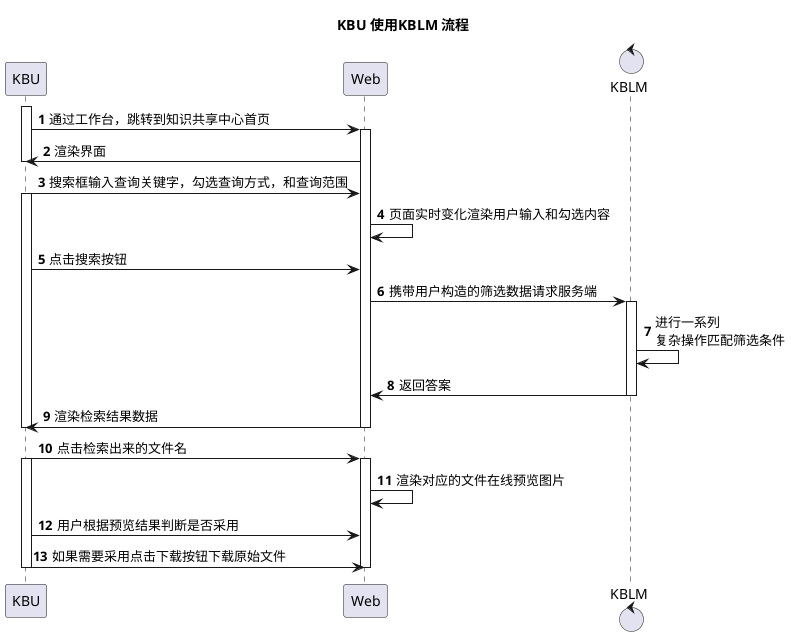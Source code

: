 @startuml
'https://plantuml.com/sequence-diagram
title KBU 使用KBLM 流程
autonumber
activate KBU
KBU -> Web: 通过工作台，跳转到知识共享中心首页
activate Web
Web -> KBU: 渲染界面
deactivate KBU
KBU -> Web: 搜索框输入查询关键字，勾选查询方式，和查询范围
activate KBU
control KBLM
Web -> Web: 页面实时变化渲染用户输入和勾选内容
KBU -> Web: 点击搜索按钮

Web -> KBLM: 携带用户构造的筛选数据请求服务端
activate KBLM
KBLM -> KBLM: 进行一系列\n复杂操作匹配筛选条件
KBLM -> Web: 返回答案
deactivate KBLM
Web -> KBU: 渲染检索结果数据
deactivate Web
deactivate KBU

KBU -> Web: 点击检索出来的文件名
activate KBU
activate Web
Web -> Web: 渲染对应的文件在线预览图片
KBU -> Web: 用户根据预览结果判断是否采用
KBU -> Web: 如果需要采用点击下载按钮下载原始文件
deactivate Web
deactivate KBU
@enduml